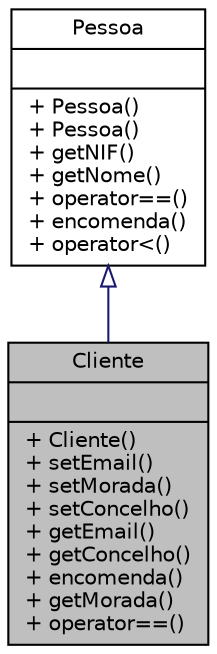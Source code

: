 digraph "Cliente"
{
 // LATEX_PDF_SIZE
  edge [fontname="Helvetica",fontsize="10",labelfontname="Helvetica",labelfontsize="10"];
  node [fontname="Helvetica",fontsize="10",shape=record];
  Node1 [label="{Cliente\n||+ Cliente()\l+ setEmail()\l+ setMorada()\l+ setConcelho()\l+ getEmail()\l+ getConcelho()\l+ encomenda()\l+ getMorada()\l+ operator==()\l}",height=0.2,width=0.4,color="black", fillcolor="grey75", style="filled", fontcolor="black",tooltip=" "];
  Node2 -> Node1 [dir="back",color="midnightblue",fontsize="10",style="solid",arrowtail="onormal"];
  Node2 [label="{Pessoa\n||+ Pessoa()\l+ Pessoa()\l+ getNIF()\l+ getNome()\l+ operator==()\l+ encomenda()\l+ operator\<()\l}",height=0.2,width=0.4,color="black", fillcolor="white", style="filled",URL="$class_pessoa.html",tooltip=" "];
}
